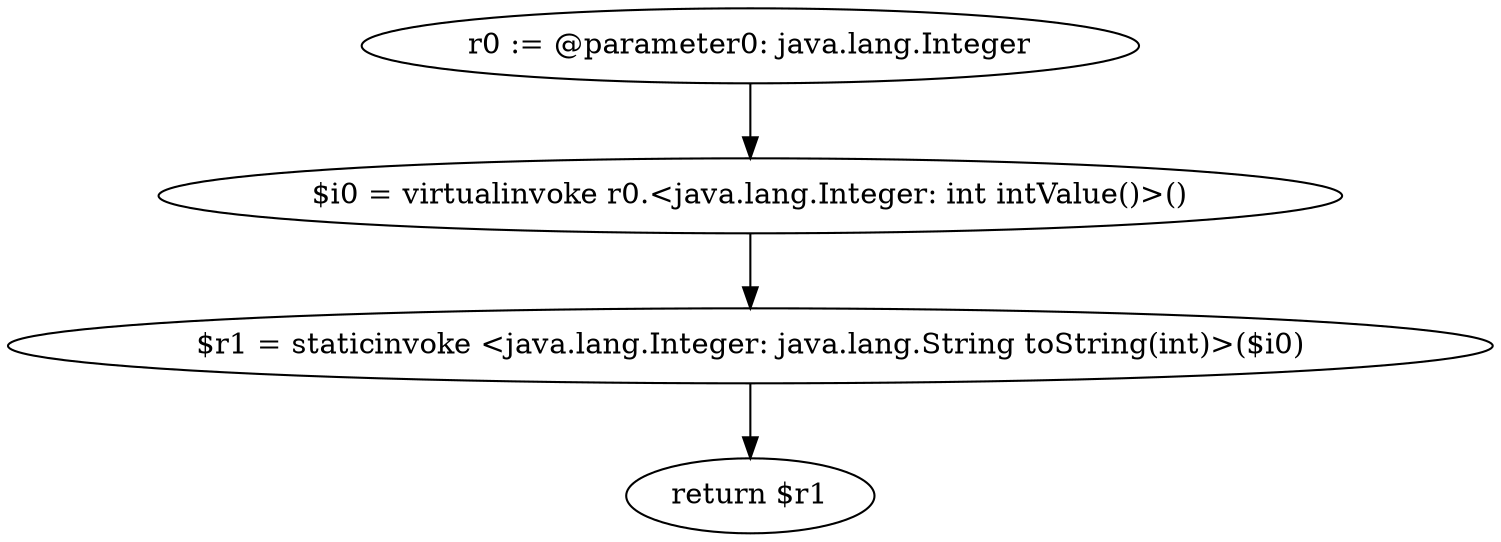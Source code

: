 digraph "unitGraph" {
    "r0 := @parameter0: java.lang.Integer"
    "$i0 = virtualinvoke r0.<java.lang.Integer: int intValue()>()"
    "$r1 = staticinvoke <java.lang.Integer: java.lang.String toString(int)>($i0)"
    "return $r1"
    "r0 := @parameter0: java.lang.Integer"->"$i0 = virtualinvoke r0.<java.lang.Integer: int intValue()>()";
    "$i0 = virtualinvoke r0.<java.lang.Integer: int intValue()>()"->"$r1 = staticinvoke <java.lang.Integer: java.lang.String toString(int)>($i0)";
    "$r1 = staticinvoke <java.lang.Integer: java.lang.String toString(int)>($i0)"->"return $r1";
}
